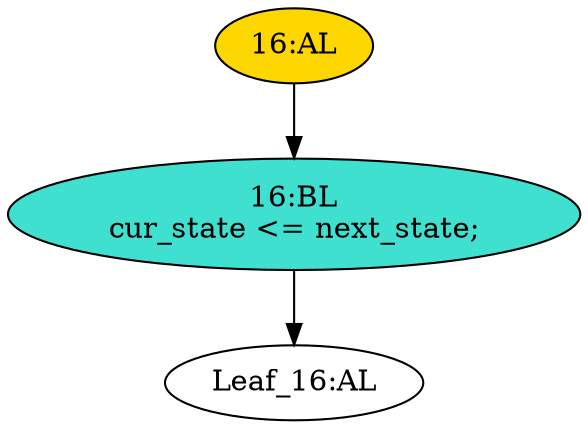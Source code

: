 strict digraph "" {
	node [label="\N"];
	"Leaf_16:AL"	[def_var="['cur_state']",
		label="Leaf_16:AL"];
	"16:AL"	[ast="<pyverilog.vparser.ast.Always object at 0x7fd7d2be5950>",
		clk_sens=False,
		fillcolor=gold,
		label="16:AL",
		sens="['next_state']",
		statements="[]",
		style=filled,
		typ=Always,
		use_var="['next_state']"];
	"16:BL"	[ast="<pyverilog.vparser.ast.Block object at 0x7fd7d2be5ad0>",
		fillcolor=turquoise,
		label="16:BL
cur_state <= next_state;",
		statements="[<pyverilog.vparser.ast.NonblockingSubstitution object at 0x7fd7d2be5b10>]",
		style=filled,
		typ=Block];
	"16:AL" -> "16:BL"	[cond="[]",
		lineno=None];
	"16:BL" -> "Leaf_16:AL"	[cond="[]",
		lineno=None];
}
